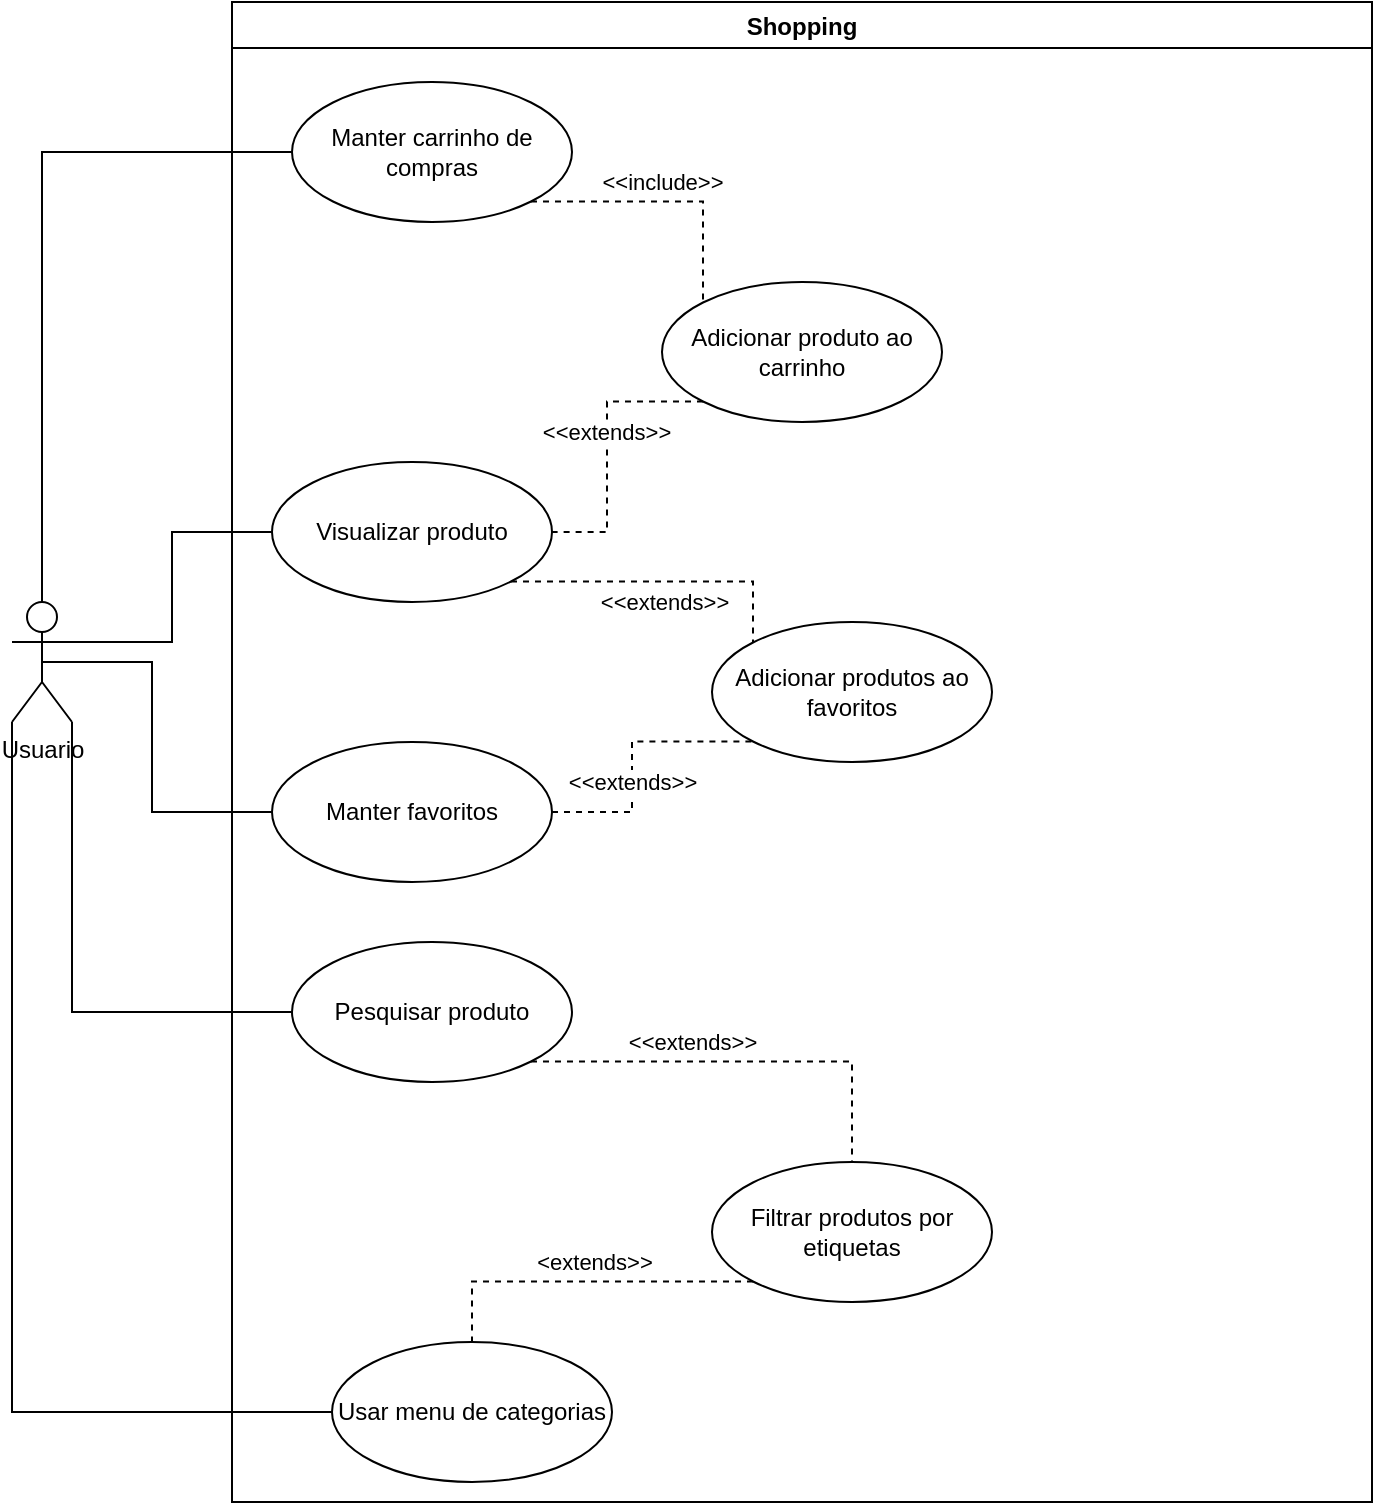 <mxfile version="14.6.13" type="device"><diagram id="3lJ0emN8U0rVDsOpjTV-" name="Page-1"><mxGraphModel dx="1177" dy="711" grid="1" gridSize="10" guides="1" tooltips="1" connect="1" arrows="1" fold="1" page="1" pageScale="1" pageWidth="850" pageHeight="1100" math="0" shadow="0"><root><mxCell id="0"/><mxCell id="1" parent="0"/><mxCell id="UhdIHCYkY6lBhwWwqf8N-1" value="Shopping" style="swimlane;" vertex="1" parent="1"><mxGeometry x="150" width="570" height="750" as="geometry"/></mxCell><mxCell id="UhdIHCYkY6lBhwWwqf8N-17" style="edgeStyle=orthogonalEdgeStyle;rounded=0;orthogonalLoop=1;jettySize=auto;html=1;exitX=1;exitY=1;exitDx=0;exitDy=0;entryX=0;entryY=0;entryDx=0;entryDy=0;endArrow=none;endFill=0;dashed=1;" edge="1" parent="UhdIHCYkY6lBhwWwqf8N-1" source="UhdIHCYkY6lBhwWwqf8N-3" target="UhdIHCYkY6lBhwWwqf8N-4"><mxGeometry relative="1" as="geometry"/></mxCell><mxCell id="UhdIHCYkY6lBhwWwqf8N-18" value="&amp;lt;&amp;lt;include&amp;gt;&amp;gt;" style="edgeLabel;html=1;align=center;verticalAlign=middle;resizable=0;points=[];" vertex="1" connectable="0" parent="UhdIHCYkY6lBhwWwqf8N-17"><mxGeometry x="-0.055" y="-2" relative="1" as="geometry"><mxPoint x="1" y="-12" as="offset"/></mxGeometry></mxCell><mxCell id="UhdIHCYkY6lBhwWwqf8N-3" value="Manter carrinho de compras" style="ellipse;whiteSpace=wrap;html=1;" vertex="1" parent="UhdIHCYkY6lBhwWwqf8N-1"><mxGeometry x="30" y="40" width="140" height="70" as="geometry"/></mxCell><mxCell id="UhdIHCYkY6lBhwWwqf8N-19" style="edgeStyle=orthogonalEdgeStyle;rounded=0;orthogonalLoop=1;jettySize=auto;html=1;exitX=0;exitY=1;exitDx=0;exitDy=0;entryX=1;entryY=0.5;entryDx=0;entryDy=0;dashed=1;endArrow=none;endFill=0;" edge="1" parent="UhdIHCYkY6lBhwWwqf8N-1" source="UhdIHCYkY6lBhwWwqf8N-4" target="UhdIHCYkY6lBhwWwqf8N-8"><mxGeometry relative="1" as="geometry"/></mxCell><mxCell id="UhdIHCYkY6lBhwWwqf8N-20" value="&amp;lt;&amp;lt;extends&amp;gt;&amp;gt;" style="edgeLabel;html=1;align=center;verticalAlign=middle;resizable=0;points=[];" vertex="1" connectable="0" parent="UhdIHCYkY6lBhwWwqf8N-19"><mxGeometry x="-0.097" y="-1" relative="1" as="geometry"><mxPoint as="offset"/></mxGeometry></mxCell><mxCell id="UhdIHCYkY6lBhwWwqf8N-4" value="Adicionar produto ao carrinho" style="ellipse;whiteSpace=wrap;html=1;" vertex="1" parent="UhdIHCYkY6lBhwWwqf8N-1"><mxGeometry x="215" y="140" width="140" height="70" as="geometry"/></mxCell><mxCell id="UhdIHCYkY6lBhwWwqf8N-25" style="edgeStyle=orthogonalEdgeStyle;rounded=0;orthogonalLoop=1;jettySize=auto;html=1;exitX=1;exitY=1;exitDx=0;exitDy=0;entryX=0.5;entryY=0;entryDx=0;entryDy=0;dashed=1;endArrow=none;endFill=0;" edge="1" parent="UhdIHCYkY6lBhwWwqf8N-1" source="UhdIHCYkY6lBhwWwqf8N-5" target="UhdIHCYkY6lBhwWwqf8N-6"><mxGeometry relative="1" as="geometry"/></mxCell><mxCell id="UhdIHCYkY6lBhwWwqf8N-26" value="&amp;lt;&amp;lt;extends&amp;gt;&amp;gt;" style="edgeLabel;html=1;align=center;verticalAlign=middle;resizable=0;points=[];" vertex="1" connectable="0" parent="UhdIHCYkY6lBhwWwqf8N-25"><mxGeometry x="-0.335" y="2" relative="1" as="geometry"><mxPoint x="10" y="-8" as="offset"/></mxGeometry></mxCell><mxCell id="UhdIHCYkY6lBhwWwqf8N-5" value="Pesquisar produto" style="ellipse;whiteSpace=wrap;html=1;" vertex="1" parent="UhdIHCYkY6lBhwWwqf8N-1"><mxGeometry x="30" y="470" width="140" height="70" as="geometry"/></mxCell><mxCell id="UhdIHCYkY6lBhwWwqf8N-27" style="edgeStyle=orthogonalEdgeStyle;rounded=0;orthogonalLoop=1;jettySize=auto;html=1;exitX=0;exitY=1;exitDx=0;exitDy=0;dashed=1;endArrow=none;endFill=0;" edge="1" parent="UhdIHCYkY6lBhwWwqf8N-1" source="UhdIHCYkY6lBhwWwqf8N-6" target="UhdIHCYkY6lBhwWwqf8N-7"><mxGeometry relative="1" as="geometry"/></mxCell><mxCell id="UhdIHCYkY6lBhwWwqf8N-29" value="&amp;lt;extends&amp;gt;&amp;gt;" style="edgeLabel;html=1;align=center;verticalAlign=middle;resizable=0;points=[];" vertex="1" connectable="0" parent="UhdIHCYkY6lBhwWwqf8N-27"><mxGeometry x="-0.005" relative="1" as="geometry"><mxPoint x="5" y="-10" as="offset"/></mxGeometry></mxCell><mxCell id="UhdIHCYkY6lBhwWwqf8N-6" value="Filtrar produtos por etiquetas" style="ellipse;whiteSpace=wrap;html=1;" vertex="1" parent="UhdIHCYkY6lBhwWwqf8N-1"><mxGeometry x="240" y="580" width="140" height="70" as="geometry"/></mxCell><mxCell id="UhdIHCYkY6lBhwWwqf8N-7" value="Usar menu de categorias" style="ellipse;whiteSpace=wrap;html=1;" vertex="1" parent="UhdIHCYkY6lBhwWwqf8N-1"><mxGeometry x="50" y="670" width="140" height="70" as="geometry"/></mxCell><mxCell id="UhdIHCYkY6lBhwWwqf8N-21" style="edgeStyle=orthogonalEdgeStyle;rounded=0;orthogonalLoop=1;jettySize=auto;html=1;exitX=1;exitY=1;exitDx=0;exitDy=0;entryX=0;entryY=0;entryDx=0;entryDy=0;dashed=1;endArrow=none;endFill=0;" edge="1" parent="UhdIHCYkY6lBhwWwqf8N-1" source="UhdIHCYkY6lBhwWwqf8N-8" target="UhdIHCYkY6lBhwWwqf8N-10"><mxGeometry relative="1" as="geometry"/></mxCell><mxCell id="UhdIHCYkY6lBhwWwqf8N-22" value="&amp;lt;&amp;lt;extends&amp;gt;&amp;gt;" style="edgeLabel;html=1;align=center;verticalAlign=middle;resizable=0;points=[];" vertex="1" connectable="0" parent="UhdIHCYkY6lBhwWwqf8N-21"><mxGeometry x="0.094" y="-1" relative="1" as="geometry"><mxPoint x="-7" y="9" as="offset"/></mxGeometry></mxCell><mxCell id="UhdIHCYkY6lBhwWwqf8N-8" value="Visualizar produto" style="ellipse;whiteSpace=wrap;html=1;" vertex="1" parent="UhdIHCYkY6lBhwWwqf8N-1"><mxGeometry x="20" y="230" width="140" height="70" as="geometry"/></mxCell><mxCell id="UhdIHCYkY6lBhwWwqf8N-23" style="edgeStyle=orthogonalEdgeStyle;rounded=0;orthogonalLoop=1;jettySize=auto;html=1;exitX=1;exitY=0.5;exitDx=0;exitDy=0;entryX=0;entryY=1;entryDx=0;entryDy=0;dashed=1;endArrow=none;endFill=0;" edge="1" parent="UhdIHCYkY6lBhwWwqf8N-1" source="UhdIHCYkY6lBhwWwqf8N-9" target="UhdIHCYkY6lBhwWwqf8N-10"><mxGeometry relative="1" as="geometry"/></mxCell><mxCell id="UhdIHCYkY6lBhwWwqf8N-24" value="&amp;lt;&amp;lt;extends&amp;gt;&amp;gt;" style="edgeLabel;html=1;align=center;verticalAlign=middle;resizable=0;points=[];" vertex="1" connectable="0" parent="UhdIHCYkY6lBhwWwqf8N-23"><mxGeometry x="-0.318" relative="1" as="geometry"><mxPoint y="-9" as="offset"/></mxGeometry></mxCell><mxCell id="UhdIHCYkY6lBhwWwqf8N-9" value="Manter favoritos" style="ellipse;whiteSpace=wrap;html=1;" vertex="1" parent="UhdIHCYkY6lBhwWwqf8N-1"><mxGeometry x="20" y="370" width="140" height="70" as="geometry"/></mxCell><mxCell id="UhdIHCYkY6lBhwWwqf8N-10" value="Adicionar produtos ao favoritos" style="ellipse;whiteSpace=wrap;html=1;" vertex="1" parent="UhdIHCYkY6lBhwWwqf8N-1"><mxGeometry x="240" y="310" width="140" height="70" as="geometry"/></mxCell><mxCell id="UhdIHCYkY6lBhwWwqf8N-2" value="Usuario" style="shape=umlActor;verticalLabelPosition=bottom;verticalAlign=top;html=1;outlineConnect=0;" vertex="1" parent="1"><mxGeometry x="40" y="300" width="30" height="60" as="geometry"/></mxCell><mxCell id="UhdIHCYkY6lBhwWwqf8N-12" style="edgeStyle=orthogonalEdgeStyle;rounded=0;orthogonalLoop=1;jettySize=auto;html=1;exitX=0;exitY=0.5;exitDx=0;exitDy=0;endArrow=none;endFill=0;" edge="1" parent="1" source="UhdIHCYkY6lBhwWwqf8N-3" target="UhdIHCYkY6lBhwWwqf8N-2"><mxGeometry relative="1" as="geometry"/></mxCell><mxCell id="UhdIHCYkY6lBhwWwqf8N-13" style="edgeStyle=orthogonalEdgeStyle;rounded=0;orthogonalLoop=1;jettySize=auto;html=1;exitX=0;exitY=0.5;exitDx=0;exitDy=0;entryX=1;entryY=0.333;entryDx=0;entryDy=0;entryPerimeter=0;endArrow=none;endFill=0;" edge="1" parent="1" source="UhdIHCYkY6lBhwWwqf8N-8" target="UhdIHCYkY6lBhwWwqf8N-2"><mxGeometry relative="1" as="geometry"/></mxCell><mxCell id="UhdIHCYkY6lBhwWwqf8N-14" style="edgeStyle=orthogonalEdgeStyle;rounded=0;orthogonalLoop=1;jettySize=auto;html=1;exitX=0;exitY=0.5;exitDx=0;exitDy=0;entryX=0.5;entryY=0.5;entryDx=0;entryDy=0;entryPerimeter=0;endArrow=none;endFill=0;" edge="1" parent="1" source="UhdIHCYkY6lBhwWwqf8N-9" target="UhdIHCYkY6lBhwWwqf8N-2"><mxGeometry relative="1" as="geometry"><Array as="points"><mxPoint x="110" y="405"/><mxPoint x="110" y="330"/></Array></mxGeometry></mxCell><mxCell id="UhdIHCYkY6lBhwWwqf8N-15" style="edgeStyle=orthogonalEdgeStyle;rounded=0;orthogonalLoop=1;jettySize=auto;html=1;exitX=0;exitY=0.5;exitDx=0;exitDy=0;entryX=1;entryY=1;entryDx=0;entryDy=0;entryPerimeter=0;endArrow=none;endFill=0;" edge="1" parent="1" source="UhdIHCYkY6lBhwWwqf8N-5" target="UhdIHCYkY6lBhwWwqf8N-2"><mxGeometry relative="1" as="geometry"/></mxCell><mxCell id="UhdIHCYkY6lBhwWwqf8N-16" style="edgeStyle=orthogonalEdgeStyle;rounded=0;orthogonalLoop=1;jettySize=auto;html=1;exitX=0;exitY=0.5;exitDx=0;exitDy=0;entryX=0;entryY=1;entryDx=0;entryDy=0;entryPerimeter=0;endArrow=none;endFill=0;" edge="1" parent="1" source="UhdIHCYkY6lBhwWwqf8N-7" target="UhdIHCYkY6lBhwWwqf8N-2"><mxGeometry relative="1" as="geometry"/></mxCell></root></mxGraphModel></diagram></mxfile>